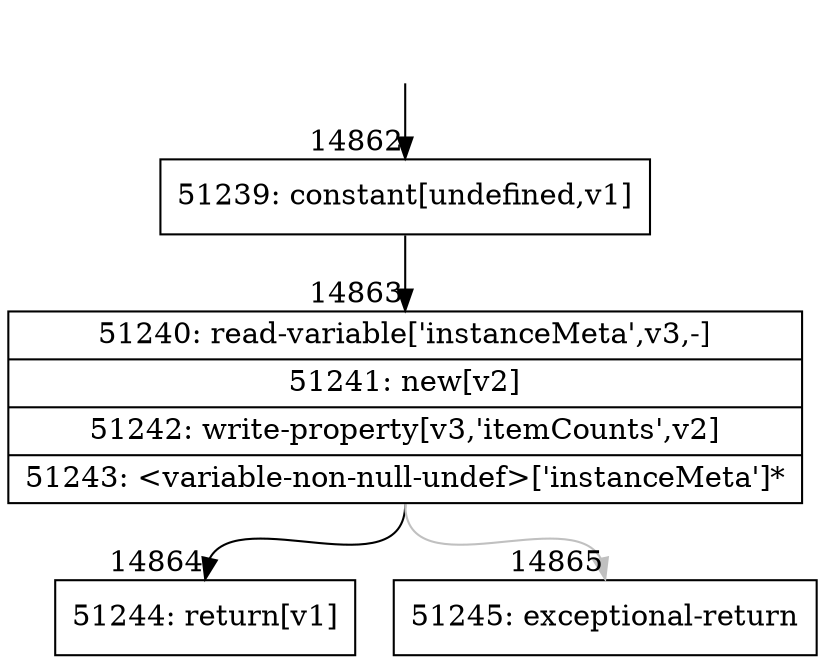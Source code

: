 digraph {
rankdir="TD"
BB_entry1253[shape=none,label=""];
BB_entry1253 -> BB14862 [tailport=s, headport=n, headlabel="    14862"]
BB14862 [shape=record label="{51239: constant[undefined,v1]}" ] 
BB14862 -> BB14863 [tailport=s, headport=n, headlabel="      14863"]
BB14863 [shape=record label="{51240: read-variable['instanceMeta',v3,-]|51241: new[v2]|51242: write-property[v3,'itemCounts',v2]|51243: \<variable-non-null-undef\>['instanceMeta']*}" ] 
BB14863 -> BB14864 [tailport=s, headport=n, headlabel="      14864"]
BB14863 -> BB14865 [tailport=s, headport=n, color=gray, headlabel="      14865"]
BB14864 [shape=record label="{51244: return[v1]}" ] 
BB14865 [shape=record label="{51245: exceptional-return}" ] 
//#$~ 27426
}
